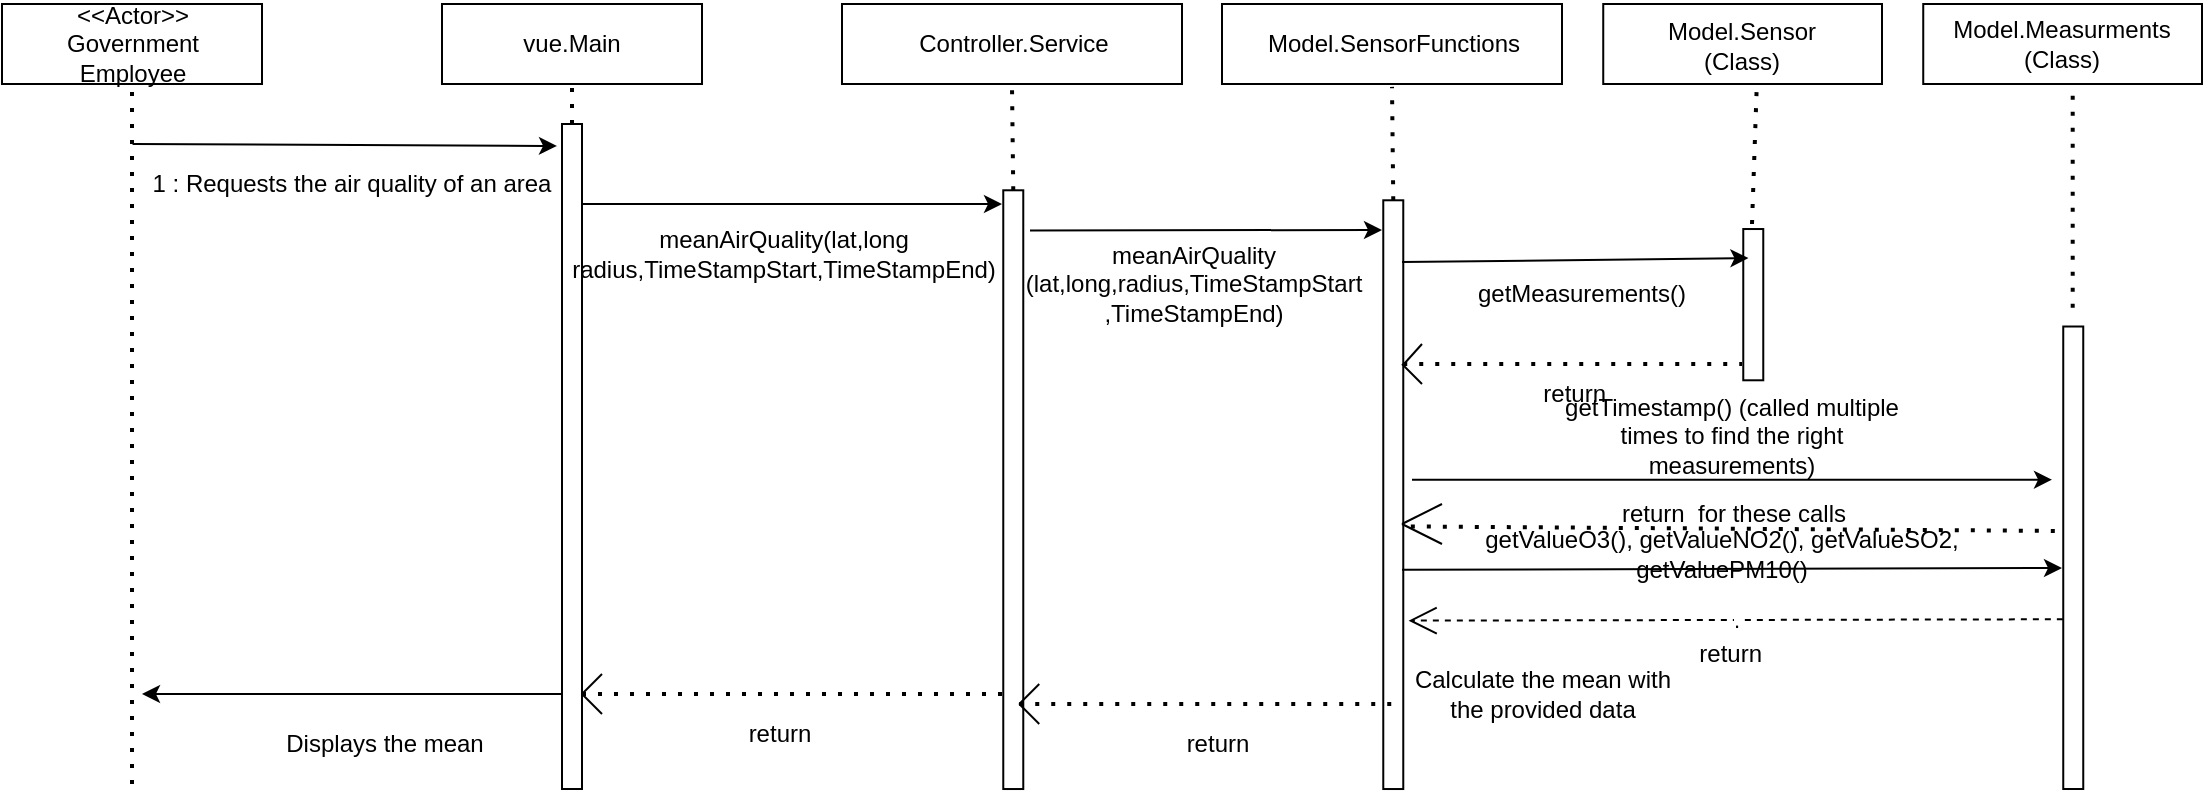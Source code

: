 <mxfile version="21.2.8" type="device">
  <diagram name="Page-1" id="upXswrnmB_EBBKfPLdJL">
    <mxGraphModel dx="1421" dy="644" grid="1" gridSize="10" guides="1" tooltips="1" connect="1" arrows="1" fold="1" page="1" pageScale="1" pageWidth="827" pageHeight="1169" math="0" shadow="0">
      <root>
        <mxCell id="0" />
        <mxCell id="1" parent="0" />
        <mxCell id="uNAQz5ljaHoNYNFkJFMW-2" value="" style="rounded=0;whiteSpace=wrap;html=1;" parent="1" vertex="1">
          <mxGeometry x="230" y="10" width="130" height="40" as="geometry" />
        </mxCell>
        <mxCell id="uNAQz5ljaHoNYNFkJFMW-3" value="vue.Main" style="text;html=1;strokeColor=none;fillColor=none;align=center;verticalAlign=middle;whiteSpace=wrap;rounded=0;" parent="1" vertex="1">
          <mxGeometry x="265" y="15" width="60" height="30" as="geometry" />
        </mxCell>
        <mxCell id="uNAQz5ljaHoNYNFkJFMW-4" value="" style="rounded=0;whiteSpace=wrap;html=1;" parent="1" vertex="1">
          <mxGeometry x="10" y="10" width="130" height="40" as="geometry" />
        </mxCell>
        <mxCell id="uNAQz5ljaHoNYNFkJFMW-5" value="&amp;lt;&amp;lt;Actor&amp;gt;&amp;gt;&lt;br&gt;Government Employee" style="text;html=1;strokeColor=none;fillColor=none;align=center;verticalAlign=middle;whiteSpace=wrap;rounded=0;" parent="1" vertex="1">
          <mxGeometry x="37.5" y="15" width="75" height="30" as="geometry" />
        </mxCell>
        <mxCell id="uNAQz5ljaHoNYNFkJFMW-6" value="" style="endArrow=classic;html=1;rounded=0;entryX=0.967;entryY=-0.25;entryDx=0;entryDy=0;entryPerimeter=0;exitX=0.024;exitY=0;exitDx=0;exitDy=0;exitPerimeter=0;" parent="1" target="uNAQz5ljaHoNYNFkJFMW-35" edge="1">
          <mxGeometry width="50" height="50" relative="1" as="geometry">
            <mxPoint x="75.28" y="80" as="sourcePoint" />
            <mxPoint x="210" y="80" as="targetPoint" />
          </mxGeometry>
        </mxCell>
        <mxCell id="uNAQz5ljaHoNYNFkJFMW-35" value="" style="rounded=0;whiteSpace=wrap;html=1;rotation=-90;" parent="1" vertex="1">
          <mxGeometry x="128.75" y="231.25" width="332.5" height="10" as="geometry" />
        </mxCell>
        <mxCell id="uNAQz5ljaHoNYNFkJFMW-50" value="" style="endArrow=classic;html=1;rounded=0;" parent="1" edge="1">
          <mxGeometry width="50" height="50" relative="1" as="geometry">
            <mxPoint x="300" y="110" as="sourcePoint" />
            <mxPoint x="510" y="110" as="targetPoint" />
          </mxGeometry>
        </mxCell>
        <mxCell id="uNAQz5ljaHoNYNFkJFMW-51" value="meanAirQuality(lat,long&lt;br&gt;radius,TimeStampStart,TimeStampEnd)" style="text;html=1;strokeColor=none;fillColor=none;align=center;verticalAlign=middle;whiteSpace=wrap;rounded=0;" parent="1" vertex="1">
          <mxGeometry x="370.63" y="120" width="60" height="30" as="geometry" />
        </mxCell>
        <mxCell id="uNAQz5ljaHoNYNFkJFMW-96" value="" style="endArrow=none;dashed=1;html=1;dashPattern=1 3;strokeWidth=2;rounded=0;" parent="1" edge="1">
          <mxGeometry width="50" height="50" relative="1" as="geometry">
            <mxPoint x="300" y="355" as="sourcePoint" />
            <mxPoint x="510" y="355" as="targetPoint" />
          </mxGeometry>
        </mxCell>
        <mxCell id="uNAQz5ljaHoNYNFkJFMW-97" value="" style="endArrow=none;html=1;rounded=0;" parent="1" edge="1">
          <mxGeometry width="50" height="50" relative="1" as="geometry">
            <mxPoint x="300" y="355" as="sourcePoint" />
            <mxPoint x="310" y="345" as="targetPoint" />
          </mxGeometry>
        </mxCell>
        <mxCell id="uNAQz5ljaHoNYNFkJFMW-98" value="" style="endArrow=none;html=1;rounded=0;" parent="1" edge="1">
          <mxGeometry width="50" height="50" relative="1" as="geometry">
            <mxPoint x="300" y="355" as="sourcePoint" />
            <mxPoint x="310" y="365" as="targetPoint" />
            <Array as="points">
              <mxPoint x="310" y="365" />
            </Array>
          </mxGeometry>
        </mxCell>
        <mxCell id="uNAQz5ljaHoNYNFkJFMW-99" value="return" style="text;html=1;strokeColor=none;fillColor=none;align=center;verticalAlign=middle;whiteSpace=wrap;rounded=0;" parent="1" vertex="1">
          <mxGeometry x="369" y="360" width="60" height="30" as="geometry" />
        </mxCell>
        <mxCell id="uNAQz5ljaHoNYNFkJFMW-100" value="" style="endArrow=classic;html=1;rounded=0;exitX=0.459;exitY=-0.383;exitDx=0;exitDy=0;exitPerimeter=0;" parent="1" edge="1">
          <mxGeometry width="50" height="50" relative="1" as="geometry">
            <mxPoint x="290" y="355" as="sourcePoint" />
            <mxPoint x="80" y="355" as="targetPoint" />
          </mxGeometry>
        </mxCell>
        <mxCell id="uNAQz5ljaHoNYNFkJFMW-101" value="Displays the mean" style="text;html=1;strokeColor=none;fillColor=none;align=center;verticalAlign=middle;whiteSpace=wrap;rounded=0;" parent="1" vertex="1">
          <mxGeometry x="139" y="365" width="125" height="30" as="geometry" />
        </mxCell>
        <mxCell id="uNAQz5ljaHoNYNFkJFMW-102" value="" style="endArrow=none;dashed=1;html=1;dashPattern=1 3;strokeWidth=2;rounded=0;entryX=0.5;entryY=1;entryDx=0;entryDy=0;" parent="1" target="uNAQz5ljaHoNYNFkJFMW-4" edge="1">
          <mxGeometry width="50" height="50" relative="1" as="geometry">
            <mxPoint x="75" y="400" as="sourcePoint" />
            <mxPoint x="80" y="60" as="targetPoint" />
          </mxGeometry>
        </mxCell>
        <mxCell id="uNAQz5ljaHoNYNFkJFMW-104" value="1 : Requests the air quality of an area" style="text;html=1;strokeColor=none;fillColor=none;align=center;verticalAlign=middle;whiteSpace=wrap;rounded=0;" parent="1" vertex="1">
          <mxGeometry x="75" y="85" width="220" height="30" as="geometry" />
        </mxCell>
        <mxCell id="uNAQz5ljaHoNYNFkJFMW-105" value="" style="endArrow=none;dashed=1;html=1;dashPattern=1 3;strokeWidth=2;rounded=0;entryX=0.5;entryY=1;entryDx=0;entryDy=0;exitX=1;exitY=0.5;exitDx=0;exitDy=0;" parent="1" source="uNAQz5ljaHoNYNFkJFMW-35" target="uNAQz5ljaHoNYNFkJFMW-2" edge="1">
          <mxGeometry width="50" height="50" relative="1" as="geometry">
            <mxPoint x="220" y="110" as="sourcePoint" />
            <mxPoint x="270" y="60" as="targetPoint" />
          </mxGeometry>
        </mxCell>
        <mxCell id="fpZSIVspdWtarArvt9D1-21" value="" style="rounded=0;whiteSpace=wrap;html=1;" parent="1" vertex="1">
          <mxGeometry x="430" y="10" width="170" height="40" as="geometry" />
        </mxCell>
        <mxCell id="fpZSIVspdWtarArvt9D1-22" value="Controller.Service" style="text;html=1;strokeColor=none;fillColor=none;align=center;verticalAlign=middle;whiteSpace=wrap;rounded=0;" parent="1" vertex="1">
          <mxGeometry x="485.62" y="15" width="60" height="30" as="geometry" />
        </mxCell>
        <mxCell id="fpZSIVspdWtarArvt9D1-23" value="" style="rounded=0;whiteSpace=wrap;html=1;rotation=-90;" parent="1" vertex="1">
          <mxGeometry x="365.95" y="247.83" width="299.37" height="10" as="geometry" />
        </mxCell>
        <mxCell id="fpZSIVspdWtarArvt9D1-24" value="" style="endArrow=none;dashed=1;html=1;dashPattern=1 3;strokeWidth=2;rounded=0;exitX=1;exitY=0.5;exitDx=0;exitDy=0;entryX=0.5;entryY=1.036;entryDx=0;entryDy=0;entryPerimeter=0;" parent="1" source="fpZSIVspdWtarArvt9D1-23" target="fpZSIVspdWtarArvt9D1-21" edge="1">
          <mxGeometry width="50" height="50" relative="1" as="geometry">
            <mxPoint x="510.62" y="70" as="sourcePoint" />
            <mxPoint x="560.62" y="20" as="targetPoint" />
          </mxGeometry>
        </mxCell>
        <mxCell id="fpZSIVspdWtarArvt9D1-25" value="" style="rounded=0;whiteSpace=wrap;html=1;" parent="1" vertex="1">
          <mxGeometry x="620" y="10" width="170" height="40" as="geometry" />
        </mxCell>
        <mxCell id="fpZSIVspdWtarArvt9D1-26" value="Model.SensorFunctions" style="text;html=1;strokeColor=none;fillColor=none;align=center;verticalAlign=middle;whiteSpace=wrap;rounded=0;" parent="1" vertex="1">
          <mxGeometry x="675.62" y="15" width="60" height="30" as="geometry" />
        </mxCell>
        <mxCell id="fpZSIVspdWtarArvt9D1-29" value="" style="rounded=0;whiteSpace=wrap;html=1;rotation=-90;" parent="1" vertex="1">
          <mxGeometry x="558.45" y="250.33" width="294.37" height="10" as="geometry" />
        </mxCell>
        <mxCell id="fpZSIVspdWtarArvt9D1-37" value="Calculate the mean with the provided data" style="text;html=1;strokeColor=none;fillColor=none;align=center;verticalAlign=middle;whiteSpace=wrap;rounded=0;" parent="1" vertex="1">
          <mxGeometry x="712.82" y="340" width="135" height="30" as="geometry" />
        </mxCell>
        <mxCell id="fpZSIVspdWtarArvt9D1-39" value="" style="endArrow=none;dashed=1;html=1;dashPattern=1 3;strokeWidth=2;rounded=0;exitX=1;exitY=0.5;exitDx=0;exitDy=0;entryX=0.5;entryY=1.036;entryDx=0;entryDy=0;entryPerimeter=0;" parent="1" source="fpZSIVspdWtarArvt9D1-29" target="fpZSIVspdWtarArvt9D1-25" edge="1">
          <mxGeometry width="50" height="50" relative="1" as="geometry">
            <mxPoint x="700.62" y="70" as="sourcePoint" />
            <mxPoint x="750.62" y="20" as="targetPoint" />
          </mxGeometry>
        </mxCell>
        <mxCell id="fpZSIVspdWtarArvt9D1-44" value="" style="endArrow=classic;html=1;rounded=0;exitX=0.933;exitY=1.337;exitDx=0;exitDy=0;exitPerimeter=0;" parent="1" source="fpZSIVspdWtarArvt9D1-23" edge="1">
          <mxGeometry width="50" height="50" relative="1" as="geometry">
            <mxPoint x="540" y="192.75" as="sourcePoint" />
            <mxPoint x="700" y="123" as="targetPoint" />
          </mxGeometry>
        </mxCell>
        <mxCell id="fpZSIVspdWtarArvt9D1-45" value="meanAirQuality&lt;br&gt;(lat,long,radius,TimeStampStart&lt;br&gt;,TimeStampEnd)" style="text;html=1;strokeColor=none;fillColor=none;align=center;verticalAlign=middle;whiteSpace=wrap;rounded=0;" parent="1" vertex="1">
          <mxGeometry x="535.62" y="135.33" width="140" height="30" as="geometry" />
        </mxCell>
        <mxCell id="fpZSIVspdWtarArvt9D1-48" value="" style="endArrow=none;dashed=1;html=1;dashPattern=1 3;strokeWidth=2;rounded=0;entryX=0.5;entryY=0;entryDx=0;entryDy=0;" parent="1" edge="1">
          <mxGeometry width="50" height="50" relative="1" as="geometry">
            <mxPoint x="518.62" y="360" as="sourcePoint" />
            <mxPoint x="707.5" y="360" as="targetPoint" />
          </mxGeometry>
        </mxCell>
        <mxCell id="fpZSIVspdWtarArvt9D1-49" value="" style="endArrow=none;html=1;rounded=0;" parent="1" edge="1">
          <mxGeometry width="50" height="50" relative="1" as="geometry">
            <mxPoint x="518.62" y="360" as="sourcePoint" />
            <mxPoint x="528.62" y="350" as="targetPoint" />
          </mxGeometry>
        </mxCell>
        <mxCell id="fpZSIVspdWtarArvt9D1-50" value="" style="endArrow=none;html=1;rounded=0;" parent="1" edge="1">
          <mxGeometry width="50" height="50" relative="1" as="geometry">
            <mxPoint x="518.62" y="360" as="sourcePoint" />
            <mxPoint x="528.62" y="370" as="targetPoint" />
            <Array as="points">
              <mxPoint x="528.62" y="370" />
            </Array>
          </mxGeometry>
        </mxCell>
        <mxCell id="fpZSIVspdWtarArvt9D1-51" value="return" style="text;html=1;strokeColor=none;fillColor=none;align=center;verticalAlign=middle;whiteSpace=wrap;rounded=0;" parent="1" vertex="1">
          <mxGeometry x="587.62" y="365" width="60" height="30" as="geometry" />
        </mxCell>
        <mxCell id="fpZSIVspdWtarArvt9D1-52" value="" style="rounded=0;whiteSpace=wrap;html=1;rotation=-90;" parent="1" vertex="1">
          <mxGeometry x="847.82" y="155.33" width="75.63" height="10" as="geometry" />
        </mxCell>
        <mxCell id="fpZSIVspdWtarArvt9D1-53" value="" style="endArrow=none;dashed=1;html=1;dashPattern=1 3;strokeWidth=2;rounded=0;entryX=0.551;entryY=0.997;entryDx=0;entryDy=0;entryPerimeter=0;" parent="1" edge="1" target="fpZSIVspdWtarArvt9D1-54">
          <mxGeometry width="50" height="50" relative="1" as="geometry">
            <mxPoint x="885" y="120" as="sourcePoint" />
            <mxPoint x="885.35" y="41.88" as="targetPoint" />
          </mxGeometry>
        </mxCell>
        <mxCell id="fpZSIVspdWtarArvt9D1-54" value="" style="rounded=0;whiteSpace=wrap;html=1;" parent="1" vertex="1">
          <mxGeometry x="810.62" y="10.0" width="139.38" height="40" as="geometry" />
        </mxCell>
        <mxCell id="fpZSIVspdWtarArvt9D1-55" value="Model.Sensor&lt;br&gt;(Class)" style="text;html=1;strokeColor=none;fillColor=none;align=center;verticalAlign=middle;whiteSpace=wrap;rounded=0;" parent="1" vertex="1">
          <mxGeometry x="850" y="15" width="60.31" height="32.5" as="geometry" />
        </mxCell>
        <mxCell id="fpZSIVspdWtarArvt9D1-56" value="" style="endArrow=classic;html=1;rounded=0;exitX=0.895;exitY=0.937;exitDx=0;exitDy=0;exitPerimeter=0;entryX=0.808;entryY=0.259;entryDx=0;entryDy=0;entryPerimeter=0;" parent="1" source="fpZSIVspdWtarArvt9D1-29" edge="1" target="fpZSIVspdWtarArvt9D1-52">
          <mxGeometry width="50" height="50" relative="1" as="geometry">
            <mxPoint x="722" y="237.12" as="sourcePoint" />
            <mxPoint x="880" y="238.12" as="targetPoint" />
          </mxGeometry>
        </mxCell>
        <mxCell id="fpZSIVspdWtarArvt9D1-57" value="getMeasurements()" style="text;html=1;strokeColor=none;fillColor=none;align=center;verticalAlign=middle;whiteSpace=wrap;rounded=0;" parent="1" vertex="1">
          <mxGeometry x="735" y="140" width="130" height="30" as="geometry" />
        </mxCell>
        <mxCell id="fpZSIVspdWtarArvt9D1-60" value="" style="rounded=0;whiteSpace=wrap;html=1;rotation=-90;" parent="1" vertex="1">
          <mxGeometry x="930" y="281.88" width="231.25" height="10" as="geometry" />
        </mxCell>
        <mxCell id="fpZSIVspdWtarArvt9D1-61" value="" style="endArrow=none;dashed=1;html=1;dashPattern=1 3;strokeWidth=2;rounded=0;" parent="1" edge="1">
          <mxGeometry width="50" height="50" relative="1" as="geometry">
            <mxPoint x="1045.35" y="161.88" as="sourcePoint" />
            <mxPoint x="1045.35" y="41.88" as="targetPoint" />
          </mxGeometry>
        </mxCell>
        <mxCell id="fpZSIVspdWtarArvt9D1-62" value="" style="rounded=0;whiteSpace=wrap;html=1;" parent="1" vertex="1">
          <mxGeometry x="970.62" y="10.0" width="139.38" height="40" as="geometry" />
        </mxCell>
        <mxCell id="fpZSIVspdWtarArvt9D1-63" value="Model.Measurments&lt;br&gt;(Class)&lt;br&gt;" style="text;html=1;strokeColor=none;fillColor=none;align=center;verticalAlign=middle;whiteSpace=wrap;rounded=0;" parent="1" vertex="1">
          <mxGeometry x="1010.31" y="15.0" width="60" height="30" as="geometry" />
        </mxCell>
        <mxCell id="fpZSIVspdWtarArvt9D1-64" value="" style="endArrow=none;dashed=1;html=1;dashPattern=1 3;strokeWidth=2;rounded=0;" parent="1" edge="1">
          <mxGeometry width="50" height="50" relative="1" as="geometry">
            <mxPoint x="710.62" y="190" as="sourcePoint" />
            <mxPoint x="880" y="190" as="targetPoint" />
          </mxGeometry>
        </mxCell>
        <mxCell id="fpZSIVspdWtarArvt9D1-65" value="" style="endArrow=none;html=1;rounded=0;exitX=0.722;exitY=1.036;exitDx=0;exitDy=0;exitPerimeter=0;" parent="1" edge="1" source="fpZSIVspdWtarArvt9D1-29">
          <mxGeometry width="50" height="50" relative="1" as="geometry">
            <mxPoint x="710.62" y="300" as="sourcePoint" />
            <mxPoint x="720" y="180" as="targetPoint" />
          </mxGeometry>
        </mxCell>
        <mxCell id="fpZSIVspdWtarArvt9D1-66" value="" style="endArrow=none;html=1;rounded=0;" parent="1" edge="1">
          <mxGeometry width="50" height="50" relative="1" as="geometry">
            <mxPoint x="710" y="190" as="sourcePoint" />
            <mxPoint x="720" y="200" as="targetPoint" />
            <Array as="points" />
          </mxGeometry>
        </mxCell>
        <mxCell id="fpZSIVspdWtarArvt9D1-71" value="return&amp;nbsp;" style="text;html=1;strokeColor=none;fillColor=none;align=center;verticalAlign=middle;whiteSpace=wrap;rounded=0;" parent="1" vertex="1">
          <mxGeometry x="840.62" y="320" width="70" height="30" as="geometry" />
        </mxCell>
        <mxCell id="BrdfvueKWf5n-RZxys98-1" value="return&amp;nbsp;" style="text;html=1;strokeColor=none;fillColor=none;align=center;verticalAlign=middle;whiteSpace=wrap;rounded=0;" vertex="1" parent="1">
          <mxGeometry x="762.5" y="190" width="70" height="30" as="geometry" />
        </mxCell>
        <mxCell id="BrdfvueKWf5n-RZxys98-6" value="getTimestamp() (called multiple times to find the right measurements)" style="text;html=1;strokeColor=none;fillColor=none;align=center;verticalAlign=middle;whiteSpace=wrap;rounded=0;" vertex="1" parent="1">
          <mxGeometry x="790" y="211.25" width="170" height="30" as="geometry" />
        </mxCell>
        <mxCell id="BrdfvueKWf5n-RZxys98-7" value="" style="endArrow=classic;html=1;rounded=0;" edge="1" parent="1">
          <mxGeometry width="50" height="50" relative="1" as="geometry">
            <mxPoint x="715" y="247.83" as="sourcePoint" />
            <mxPoint x="1035" y="247.83" as="targetPoint" />
          </mxGeometry>
        </mxCell>
        <mxCell id="BrdfvueKWf5n-RZxys98-10" value="" style="endArrow=none;dashed=1;html=1;dashPattern=1 3;strokeWidth=2;rounded=0;exitX=0.446;exitY=1.378;exitDx=0;exitDy=0;exitPerimeter=0;entryX=0.558;entryY=-0.207;entryDx=0;entryDy=0;entryPerimeter=0;" edge="1" parent="1" source="fpZSIVspdWtarArvt9D1-29" target="fpZSIVspdWtarArvt9D1-60">
          <mxGeometry width="50" height="50" relative="1" as="geometry">
            <mxPoint x="641" y="420" as="sourcePoint" />
            <mxPoint x="960" y="420" as="targetPoint" />
            <Array as="points" />
          </mxGeometry>
        </mxCell>
        <mxCell id="BrdfvueKWf5n-RZxys98-11" value="return&amp;nbsp; for these calls" style="text;html=1;strokeColor=none;fillColor=none;align=center;verticalAlign=middle;whiteSpace=wrap;rounded=0;" vertex="1" parent="1">
          <mxGeometry x="810.62" y="250.33" width="130" height="30" as="geometry" />
        </mxCell>
        <mxCell id="BrdfvueKWf5n-RZxys98-13" value="" style="endArrow=none;html=1;rounded=0;" edge="1" parent="1">
          <mxGeometry width="50" height="50" relative="1" as="geometry">
            <mxPoint x="710" y="270" as="sourcePoint" />
            <mxPoint x="730" y="260" as="targetPoint" />
          </mxGeometry>
        </mxCell>
        <mxCell id="BrdfvueKWf5n-RZxys98-14" value="" style="endArrow=none;html=1;rounded=0;" edge="1" parent="1">
          <mxGeometry width="50" height="50" relative="1" as="geometry">
            <mxPoint x="710" y="270" as="sourcePoint" />
            <mxPoint x="730" y="280" as="targetPoint" />
          </mxGeometry>
        </mxCell>
        <mxCell id="BrdfvueKWf5n-RZxys98-15" value="" style="endArrow=classic;html=1;rounded=0;" edge="1" parent="1">
          <mxGeometry width="50" height="50" relative="1" as="geometry">
            <mxPoint x="710" y="292.88" as="sourcePoint" />
            <mxPoint x="1040" y="292" as="targetPoint" />
          </mxGeometry>
        </mxCell>
        <mxCell id="BrdfvueKWf5n-RZxys98-16" value="&lt;div&gt;getValueO3(), getValueNO2(), getValueSO2, getValuePM10()&lt;br&gt;&lt;/div&gt;" style="text;html=1;strokeColor=none;fillColor=none;align=center;verticalAlign=middle;whiteSpace=wrap;rounded=0;" vertex="1" parent="1">
          <mxGeometry x="720" y="270" width="300" height="30" as="geometry" />
        </mxCell>
        <mxCell id="BrdfvueKWf5n-RZxys98-19" value="." style="endArrow=open;endSize=12;dashed=1;html=1;rounded=0;entryX=0.286;entryY=1.265;entryDx=0;entryDy=0;entryPerimeter=0;exitX=0.367;exitY=-0.02;exitDx=0;exitDy=0;exitPerimeter=0;" edge="1" parent="1" source="fpZSIVspdWtarArvt9D1-60" target="fpZSIVspdWtarArvt9D1-29">
          <mxGeometry width="160" relative="1" as="geometry">
            <mxPoint x="670" y="300" as="sourcePoint" />
            <mxPoint x="570" y="300" as="targetPoint" />
          </mxGeometry>
        </mxCell>
      </root>
    </mxGraphModel>
  </diagram>
</mxfile>
